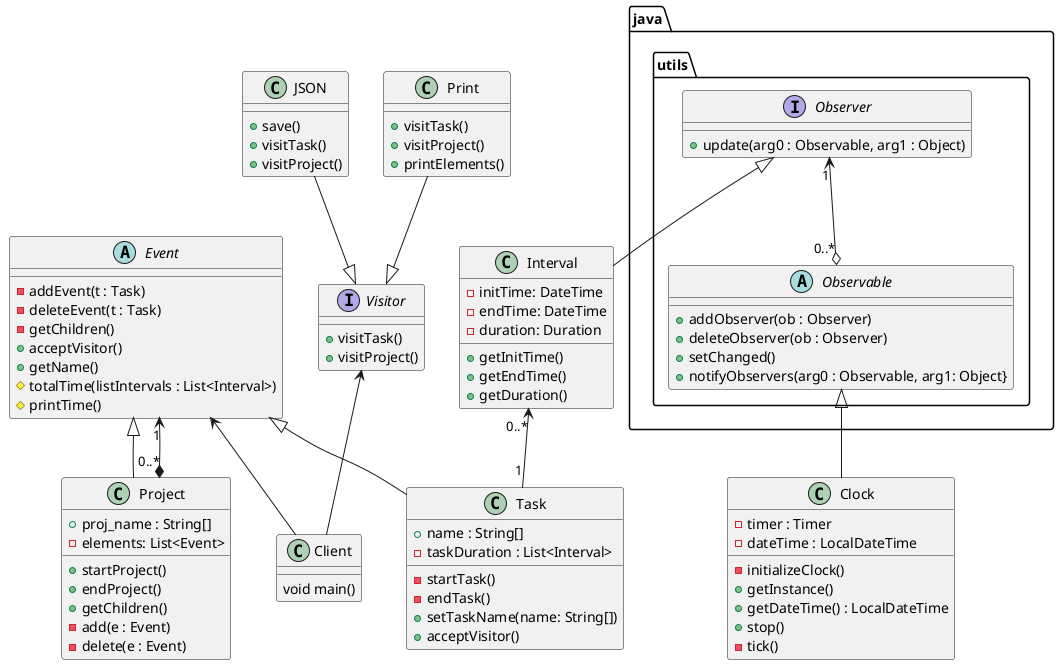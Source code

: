 @startuml
'https://plantuml.com/class-diagram


class Project{
+ proj_name : String[]
- elements: List<Event>
+ startProject()
+ endProject()
+ getChildren()
- add(e : Event)
- delete(e : Event)
}

class Task{
+ name : String[]
- taskDuration : List<Interval>
- startTask()
- endTask()
+ setTaskName(name: String[])
+acceptVisitor()
}

abstract Event{
- addEvent(t : Task)
- deleteEvent(t : Task)
- getChildren()
+ acceptVisitor()
+ getName()
# totalTime(listIntervals : List<Interval>)
# printTime()
}

class Clock{
- timer : Timer
- dateTime : LocalDateTime
- initializeClock()
+ getInstance()
+ getDateTime() : LocalDateTime
+ stop()
- tick()
}

class Interval{
- initTime: DateTime
- endTime: DateTime
- duration: Duration /'cada golpe de reloj incremento'/
+ getInitTime()
+ getEndTime()
+ getDuration()
}

interface Visitor{
+ visitTask()
+ visitProject()
}

class JSON{
+ save()
+ visitTask()
+ visitProject()
}

class Print{
+ visitTask()
+ visitProject()
+ printElements()
}

package "java.utils"{
interface Observer{
+ update(arg0 : Observable, arg1 : Object)
}

abstract Observable{
+ addObserver(ob : Observer)
+ deleteObserver(ob : Observer)
+ setChanged()
+ notifyObservers(arg0 : Observable, arg1: Object}
}
}

class Client{
void main()
}

Event <|-- Task
Event <|-- Project

Event "1" <--* "0..*" Project
Observable <|-- Clock
Observer <|-- Interval
Observer "1" <--o "0..*" Observable
Interval "0..*" <--  "1" Task
Event <-- Client
JSON --|> Visitor
Visitor <-- Client
Print --|> Visitor



@enduml